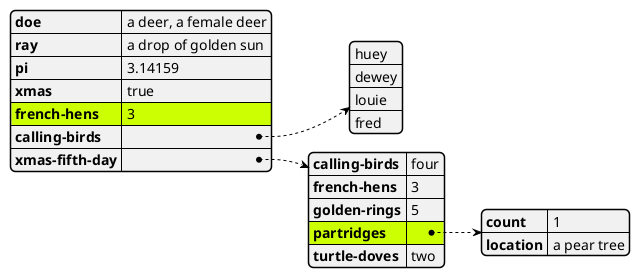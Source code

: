 {
  "sha1": "oua1v4oaws9a66fo50bf2yoc2f8abgw",
  "insertion": {
    "when": "2024-06-04T17:28:40.308Z",
    "url": "https://forum.plantuml.net/17217/can-use-different-backgroundcolor-highlight-jsondiagram",
    "user": "plantuml@gmail.com"
  }
}
@startyaml
<style>
    .h1 {
      BackGroundColor green
      FontColor white
      FontStyle italic
    }
    .h2 {
      BackGroundColor red
      FontColor white
      FontStyle italic
    }
</style>
#highlight "french-hens"
#highlight "xmas-fifth-day" / "partridges"

doe: "a deer, a female deer"
ray: "a drop of golden sun"
pi: 3.14159
xmas: true
french-hens: 3
calling-birds: 
	- huey
	- dewey
	- louie
	- fred
xmas-fifth-day: 
	calling-birds: four
	french-hens: 3
	golden-rings: 5
	partridges: 
		count: 1
		location: "a pear tree"
	turtle-doves: two
@endyaml
